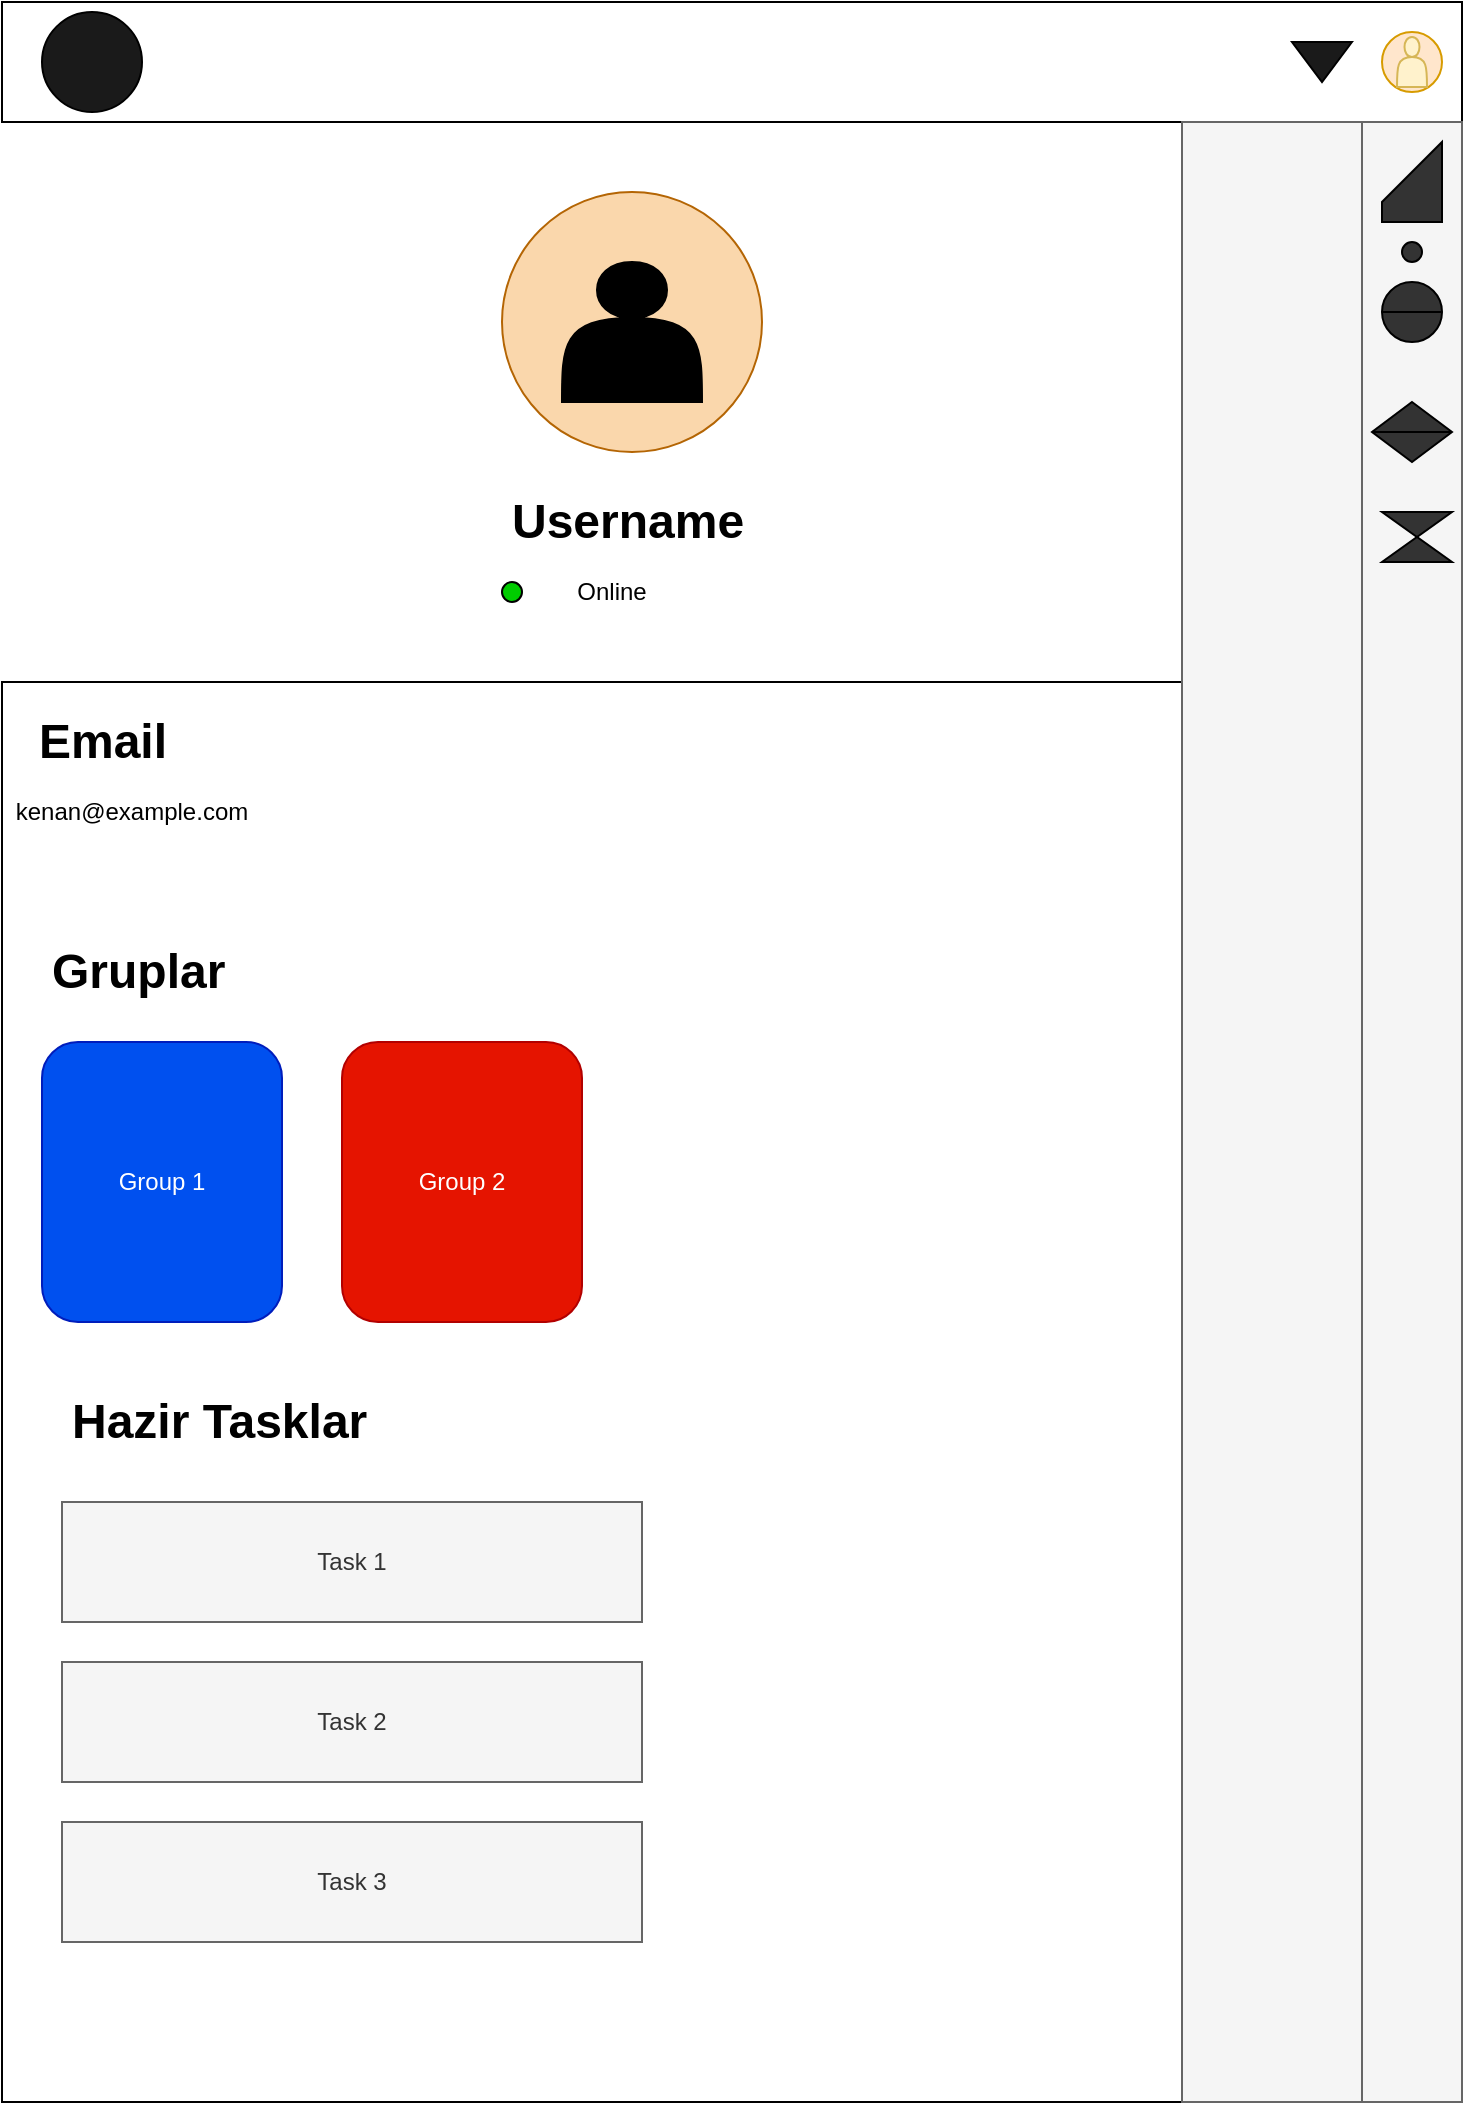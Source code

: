 <mxfile version="13.1.3">
    <diagram id="6hGFLwfOUW9BJ-s0fimq" name="Page-1">
        <mxGraphModel dx="811" dy="667" grid="1" gridSize="10" guides="1" tooltips="1" connect="1" arrows="1" fold="1" page="1" pageScale="1" pageWidth="827" pageHeight="1169" math="0" shadow="0">
            <root>
                <mxCell id="0"/>
                <mxCell id="1" parent="0"/>
                <mxCell id="2" value="" style="rounded=0;whiteSpace=wrap;html=1;" parent="1" vertex="1">
                    <mxGeometry y="340" width="730" height="710" as="geometry"/>
                </mxCell>
                <mxCell id="3" value="" style="rounded=0;whiteSpace=wrap;html=1;" parent="1" vertex="1">
                    <mxGeometry width="730" height="60" as="geometry"/>
                </mxCell>
                <mxCell id="4" value="" style="ellipse;whiteSpace=wrap;html=1;aspect=fixed;fillColor=#1A1A1A;" parent="1" vertex="1">
                    <mxGeometry x="20" y="5" width="50" height="50" as="geometry"/>
                </mxCell>
                <mxCell id="5" value="" style="ellipse;whiteSpace=wrap;html=1;aspect=fixed;fillColor=#ffe6cc;strokeColor=#d79b00;" parent="1" vertex="1">
                    <mxGeometry x="690" y="15" width="30" height="30" as="geometry"/>
                </mxCell>
                <mxCell id="6" value="" style="triangle;whiteSpace=wrap;html=1;fillColor=#1A1A1A;rotation=-90;direction=west;" parent="1" vertex="1">
                    <mxGeometry x="650" y="15" width="20" height="30" as="geometry"/>
                </mxCell>
                <mxCell id="7" value="" style="rounded=0;whiteSpace=wrap;html=1;fillColor=#f5f5f5;strokeColor=#666666;fontColor=#333333;" parent="1" vertex="1">
                    <mxGeometry x="590" y="60" width="140" height="990" as="geometry"/>
                </mxCell>
                <mxCell id="9" value="" style="rounded=0;whiteSpace=wrap;html=1;fillColor=#f5f5f5;strokeColor=#666666;fontColor=#333333;" parent="1" vertex="1">
                    <mxGeometry x="680" y="60" width="50" height="990" as="geometry"/>
                </mxCell>
                <mxCell id="10" value="" style="shape=manualInput;whiteSpace=wrap;html=1;fillColor=#333333;" parent="1" vertex="1">
                    <mxGeometry x="690" y="70" width="30" height="40" as="geometry"/>
                </mxCell>
                <mxCell id="11" value="" style="shape=lineEllipse;perimeter=ellipsePerimeter;whiteSpace=wrap;html=1;backgroundOutline=1;fillColor=#333333;" parent="1" vertex="1">
                    <mxGeometry x="690" y="140" width="30" height="30" as="geometry"/>
                </mxCell>
                <mxCell id="12" value="" style="shape=actor;whiteSpace=wrap;html=1;fillColor=#fff2cc;strokeColor=#d6b656;" parent="1" vertex="1">
                    <mxGeometry x="697.5" y="17.5" width="15" height="25" as="geometry"/>
                </mxCell>
                <mxCell id="13" value="" style="shape=sortShape;perimeter=rhombusPerimeter;whiteSpace=wrap;html=1;fillColor=#333333;" parent="1" vertex="1">
                    <mxGeometry x="685" y="200" width="40" height="30" as="geometry"/>
                </mxCell>
                <mxCell id="14" value="" style="shape=collate;whiteSpace=wrap;html=1;fillColor=#333333;" parent="1" vertex="1">
                    <mxGeometry x="690" y="255" width="35" height="25" as="geometry"/>
                </mxCell>
                <mxCell id="15" value="" style="ellipse;whiteSpace=wrap;html=1;aspect=fixed;fillColor=#333333;" parent="1" vertex="1">
                    <mxGeometry x="700" y="120" width="10" height="10" as="geometry"/>
                </mxCell>
                <mxCell id="21" value="&lt;h1&gt;Username&lt;/h1&gt;" style="text;html=1;strokeColor=none;fillColor=none;spacing=5;spacingTop=-20;whiteSpace=wrap;overflow=hidden;rounded=0;" parent="1" vertex="1">
                    <mxGeometry x="250" y="240" width="130" height="40" as="geometry"/>
                </mxCell>
                <mxCell id="22" value="" style="ellipse;whiteSpace=wrap;html=1;aspect=fixed;fillColor=#fad7ac;strokeColor=#b46504;" parent="1" vertex="1">
                    <mxGeometry x="250" y="95" width="130" height="130" as="geometry"/>
                </mxCell>
                <mxCell id="23" value="" style="shape=actor;whiteSpace=wrap;html=1;fillColor=#000000;" parent="1" vertex="1">
                    <mxGeometry x="280" y="130" width="70" height="70" as="geometry"/>
                </mxCell>
                <mxCell id="24" value="" style="ellipse;whiteSpace=wrap;html=1;aspect=fixed;fillColor=#00CC00;" parent="1" vertex="1">
                    <mxGeometry x="250" y="290" width="10" height="10" as="geometry"/>
                </mxCell>
                <mxCell id="25" value="Online" style="text;html=1;strokeColor=none;fillColor=none;align=center;verticalAlign=middle;whiteSpace=wrap;rounded=0;" parent="1" vertex="1">
                    <mxGeometry x="260" y="285" width="90" height="20" as="geometry"/>
                </mxCell>
                <mxCell id="27" value="kenan@example.com" style="text;html=1;strokeColor=none;fillColor=none;align=center;verticalAlign=middle;whiteSpace=wrap;rounded=0;" parent="1" vertex="1">
                    <mxGeometry y="390" width="130" height="30" as="geometry"/>
                </mxCell>
                <mxCell id="28" value="Email" style="text;strokeColor=none;fillColor=none;html=1;fontSize=24;fontStyle=1;verticalAlign=middle;align=center;" parent="1" vertex="1">
                    <mxGeometry y="350" width="100" height="40" as="geometry"/>
                </mxCell>
                <mxCell id="29" value="Group 2" style="rounded=1;whiteSpace=wrap;html=1;fillColor=#e51400;strokeColor=#B20000;fontColor=#ffffff;" vertex="1" parent="1">
                    <mxGeometry x="170" y="520" width="120" height="140" as="geometry"/>
                </mxCell>
                <mxCell id="30" value="Group 1" style="rounded=1;whiteSpace=wrap;html=1;fillColor=#0050ef;strokeColor=#001DBC;fontColor=#ffffff;" vertex="1" parent="1">
                    <mxGeometry x="20" y="520" width="120" height="140" as="geometry"/>
                </mxCell>
                <mxCell id="31" value="&lt;h1&gt;Gruplar&lt;/h1&gt;" style="text;html=1;strokeColor=none;fillColor=none;spacing=5;spacingTop=-20;whiteSpace=wrap;overflow=hidden;rounded=0;" vertex="1" parent="1">
                    <mxGeometry x="20" y="465" width="190" height="120" as="geometry"/>
                </mxCell>
                <mxCell id="32" value="&lt;h1&gt;Hazir Tasklar&lt;/h1&gt;" style="text;html=1;strokeColor=none;fillColor=none;spacing=5;spacingTop=-20;whiteSpace=wrap;overflow=hidden;rounded=0;" vertex="1" parent="1">
                    <mxGeometry x="30" y="690" width="190" height="120" as="geometry"/>
                </mxCell>
                <mxCell id="33" value="&lt;p style=&quot;line-height: 160%&quot;&gt;Task 1&lt;/p&gt;" style="rounded=0;whiteSpace=wrap;html=1;fillColor=#f5f5f5;strokeColor=#666666;fontColor=#333333;" vertex="1" parent="1">
                    <mxGeometry x="30" y="750" width="290" height="60" as="geometry"/>
                </mxCell>
                <mxCell id="34" value="Task 2" style="rounded=0;whiteSpace=wrap;html=1;fillColor=#f5f5f5;strokeColor=#666666;fontColor=#333333;" vertex="1" parent="1">
                    <mxGeometry x="30" y="830" width="290" height="60" as="geometry"/>
                </mxCell>
                <mxCell id="35" value="Task 3" style="rounded=0;whiteSpace=wrap;html=1;fillColor=#f5f5f5;strokeColor=#666666;fontColor=#333333;" vertex="1" parent="1">
                    <mxGeometry x="30" y="910" width="290" height="60" as="geometry"/>
                </mxCell>
            </root>
        </mxGraphModel>
    </diagram>
</mxfile>